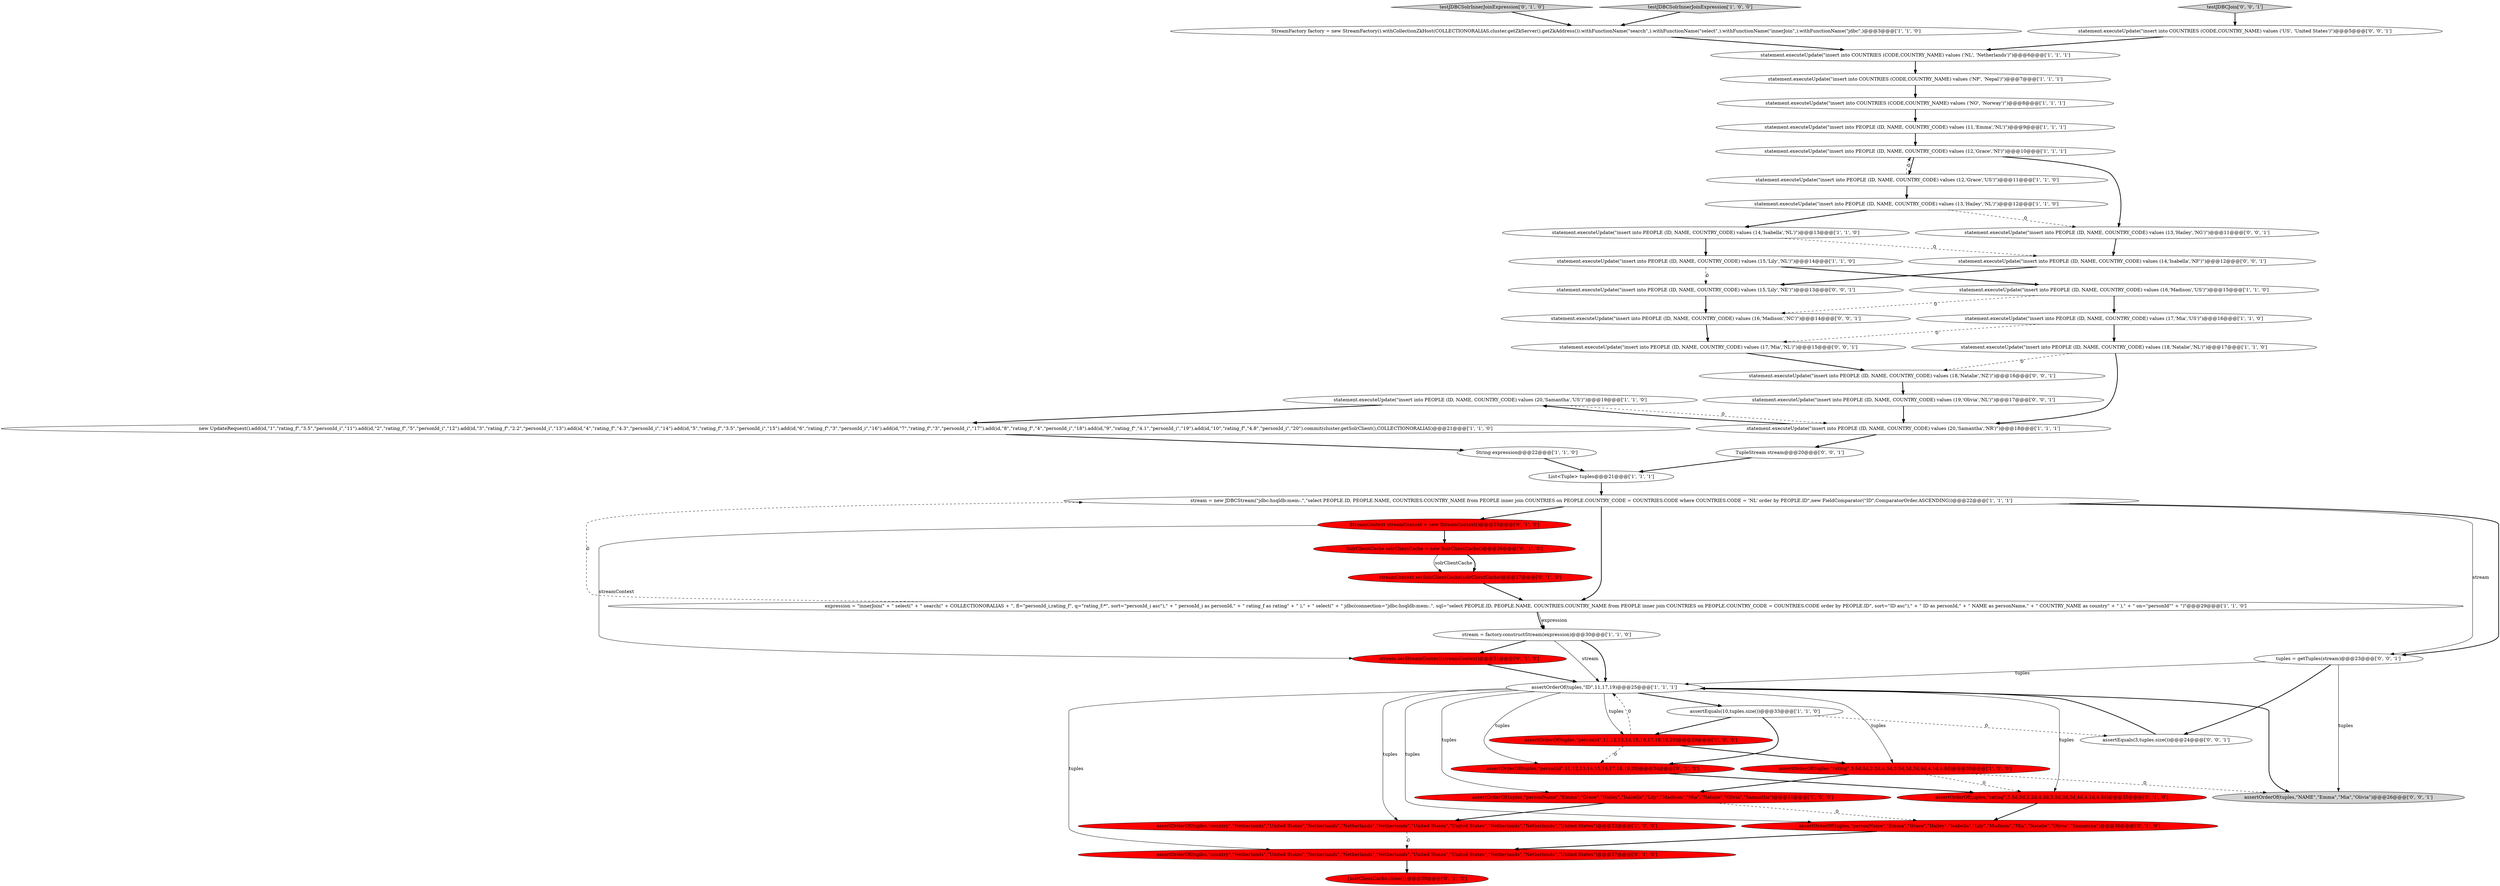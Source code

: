 digraph {
31 [style = filled, label = "assertOrderOf(tuples,\"rating\",3.5d,5d,2.2d,4.3d,3.5d,3d,3d,4d,4.1d,4.8d)@@@35@@@['0', '1', '0']", fillcolor = red, shape = ellipse image = "AAA1AAABBB2BBB"];
43 [style = filled, label = "statement.executeUpdate(\"insert into PEOPLE (ID, NAME, COUNTRY_CODE) values (18,'Natalie','NZ')\")@@@16@@@['0', '0', '1']", fillcolor = white, shape = ellipse image = "AAA0AAABBB3BBB"];
12 [style = filled, label = "statement.executeUpdate(\"insert into PEOPLE (ID, NAME, COUNTRY_CODE) values (14,'Isabella','NL')\")@@@13@@@['1', '1', '0']", fillcolor = white, shape = ellipse image = "AAA0AAABBB1BBB"];
36 [style = filled, label = "assertOrderOf(tuples,\"personName\",\"Emma\",\"Grace\",\"Hailey\",\"Isabella\",\"Lily\",\"Madison\",\"Mia\",\"Natalie\",\"Olivia\",\"Samantha\")@@@36@@@['0', '1', '0']", fillcolor = red, shape = ellipse image = "AAA1AAABBB2BBB"];
48 [style = filled, label = "assertEquals(3,tuples.size())@@@24@@@['0', '0', '1']", fillcolor = white, shape = ellipse image = "AAA0AAABBB3BBB"];
1 [style = filled, label = "expression = \"innerJoin(\" + \" select(\" + \" search(\" + COLLECTIONORALIAS + \", fl=\"personId_i,rating_f\", q=\"rating_f:*\", sort=\"personId_i asc\"),\" + \" personId_i as personId,\" + \" rating_f as rating\" + \" ),\" + \" select(\" + \" jdbc(connection=\"jdbc:hsqldb:mem:.\", sql=\"select PEOPLE.ID, PEOPLE.NAME, COUNTRIES.COUNTRY_NAME from PEOPLE inner join COUNTRIES on PEOPLE.COUNTRY_CODE = COUNTRIES.CODE order by PEOPLE.ID\", sort=\"ID asc\"),\" + \" ID as personId,\" + \" NAME as personName,\" + \" COUNTRY_NAME as country\" + \" ),\" + \" on=\"personId\"\" + \")\"@@@29@@@['1', '1', '0']", fillcolor = white, shape = ellipse image = "AAA0AAABBB1BBB"];
45 [style = filled, label = "testJDBCJoin['0', '0', '1']", fillcolor = lightgray, shape = diamond image = "AAA0AAABBB3BBB"];
8 [style = filled, label = "StreamFactory factory = new StreamFactory().withCollectionZkHost(COLLECTIONORALIAS,cluster.getZkServer().getZkAddress()).withFunctionName(\"search\",).withFunctionName(\"select\",).withFunctionName(\"innerJoin\",).withFunctionName(\"jdbc\",)@@@3@@@['1', '1', '0']", fillcolor = white, shape = ellipse image = "AAA0AAABBB1BBB"];
22 [style = filled, label = "statement.executeUpdate(\"insert into PEOPLE (ID, NAME, COUNTRY_CODE) values (17,'Mia','US')\")@@@16@@@['1', '1', '0']", fillcolor = white, shape = ellipse image = "AAA0AAABBB1BBB"];
4 [style = filled, label = "statement.executeUpdate(\"insert into PEOPLE (ID, NAME, COUNTRY_CODE) values (11,'Emma','NL')\")@@@9@@@['1', '1', '1']", fillcolor = white, shape = ellipse image = "AAA0AAABBB1BBB"];
39 [style = filled, label = "statement.executeUpdate(\"insert into PEOPLE (ID, NAME, COUNTRY_CODE) values (13,'Hailey','NG')\")@@@11@@@['0', '0', '1']", fillcolor = white, shape = ellipse image = "AAA0AAABBB3BBB"];
20 [style = filled, label = "assertOrderOf(tuples,\"country\",\"Netherlands\",\"United States\",\"Netherlands\",\"Netherlands\",\"Netherlands\",\"United States\",\"United States\",\"Netherlands\",\"Netherlands\",\"United States\")@@@32@@@['1', '0', '0']", fillcolor = red, shape = ellipse image = "AAA1AAABBB1BBB"];
16 [style = filled, label = "testJDBCSolrInnerJoinExpression['1', '0', '0']", fillcolor = lightgray, shape = diamond image = "AAA0AAABBB1BBB"];
29 [style = filled, label = "assertOrderOf(tuples,\"personId\",11,12,13,14,15,16,17,18,19,20)@@@34@@@['0', '1', '0']", fillcolor = red, shape = ellipse image = "AAA1AAABBB2BBB"];
35 [style = filled, label = "SolrClientCache solrClientCache = new SolrClientCache()@@@26@@@['0', '1', '0']", fillcolor = red, shape = ellipse image = "AAA1AAABBB2BBB"];
13 [style = filled, label = "String expression@@@22@@@['1', '1', '0']", fillcolor = white, shape = ellipse image = "AAA0AAABBB1BBB"];
27 [style = filled, label = "List<Tuple> tuples@@@21@@@['1', '1', '1']", fillcolor = white, shape = ellipse image = "AAA0AAABBB1BBB"];
33 [style = filled, label = "{solrClientCache.close()}@@@39@@@['0', '1', '0']", fillcolor = red, shape = ellipse image = "AAA1AAABBB2BBB"];
40 [style = filled, label = "statement.executeUpdate(\"insert into PEOPLE (ID, NAME, COUNTRY_CODE) values (14,'Isabella','NF')\")@@@12@@@['0', '0', '1']", fillcolor = white, shape = ellipse image = "AAA0AAABBB3BBB"];
42 [style = filled, label = "tuples = getTuples(stream)@@@23@@@['0', '0', '1']", fillcolor = white, shape = ellipse image = "AAA0AAABBB3BBB"];
41 [style = filled, label = "TupleStream stream@@@20@@@['0', '0', '1']", fillcolor = white, shape = ellipse image = "AAA0AAABBB3BBB"];
21 [style = filled, label = "new UpdateRequest().add(id,\"1\",\"rating_f\",\"3.5\",\"personId_i\",\"11\").add(id,\"2\",\"rating_f\",\"5\",\"personId_i\",\"12\").add(id,\"3\",\"rating_f\",\"2.2\",\"personId_i\",\"13\").add(id,\"4\",\"rating_f\",\"4.3\",\"personId_i\",\"14\").add(id,\"5\",\"rating_f\",\"3.5\",\"personId_i\",\"15\").add(id,\"6\",\"rating_f\",\"3\",\"personId_i\",\"16\").add(id,\"7\",\"rating_f\",\"3\",\"personId_i\",\"17\").add(id,\"8\",\"rating_f\",\"4\",\"personId_i\",\"18\").add(id,\"9\",\"rating_f\",\"4.1\",\"personId_i\",\"19\").add(id,\"10\",\"rating_f\",\"4.8\",\"personId_i\",\"20\").commit(cluster.getSolrClient(),COLLECTIONORALIAS)@@@21@@@['1', '1', '0']", fillcolor = white, shape = ellipse image = "AAA0AAABBB1BBB"];
30 [style = filled, label = "stream.setStreamContext(streamContext)@@@31@@@['0', '1', '0']", fillcolor = red, shape = ellipse image = "AAA1AAABBB2BBB"];
37 [style = filled, label = "assertOrderOf(tuples,\"country\",\"Netherlands\",\"United States\",\"Netherlands\",\"Netherlands\",\"Netherlands\",\"United States\",\"United States\",\"Netherlands\",\"Netherlands\",\"United States\")@@@37@@@['0', '1', '0']", fillcolor = red, shape = ellipse image = "AAA1AAABBB2BBB"];
28 [style = filled, label = "streamContext.setSolrClientCache(solrClientCache)@@@27@@@['0', '1', '0']", fillcolor = red, shape = ellipse image = "AAA1AAABBB2BBB"];
44 [style = filled, label = "statement.executeUpdate(\"insert into PEOPLE (ID, NAME, COUNTRY_CODE) values (19,'Olivia','NL')\")@@@17@@@['0', '0', '1']", fillcolor = white, shape = ellipse image = "AAA0AAABBB3BBB"];
46 [style = filled, label = "statement.executeUpdate(\"insert into COUNTRIES (CODE,COUNTRY_NAME) values ('US', 'United States')\")@@@5@@@['0', '0', '1']", fillcolor = white, shape = ellipse image = "AAA0AAABBB3BBB"];
25 [style = filled, label = "assertOrderOf(tuples,\"ID\",11,17,19)@@@25@@@['1', '1', '1']", fillcolor = white, shape = ellipse image = "AAA0AAABBB1BBB"];
0 [style = filled, label = "statement.executeUpdate(\"insert into PEOPLE (ID, NAME, COUNTRY_CODE) values (20,'Samantha','NR')\")@@@18@@@['1', '1', '1']", fillcolor = white, shape = ellipse image = "AAA0AAABBB1BBB"];
18 [style = filled, label = "statement.executeUpdate(\"insert into PEOPLE (ID, NAME, COUNTRY_CODE) values (13,'Hailey','NL')\")@@@12@@@['1', '1', '0']", fillcolor = white, shape = ellipse image = "AAA0AAABBB1BBB"];
19 [style = filled, label = "statement.executeUpdate(\"insert into COUNTRIES (CODE,COUNTRY_NAME) values ('NP', 'Nepal')\")@@@7@@@['1', '1', '1']", fillcolor = white, shape = ellipse image = "AAA0AAABBB1BBB"];
34 [style = filled, label = "StreamContext streamContext = new StreamContext()@@@25@@@['0', '1', '0']", fillcolor = red, shape = ellipse image = "AAA1AAABBB2BBB"];
49 [style = filled, label = "statement.executeUpdate(\"insert into PEOPLE (ID, NAME, COUNTRY_CODE) values (16,'Madison','NC')\")@@@14@@@['0', '0', '1']", fillcolor = white, shape = ellipse image = "AAA0AAABBB3BBB"];
9 [style = filled, label = "statement.executeUpdate(\"insert into PEOPLE (ID, NAME, COUNTRY_CODE) values (20,'Samantha','US')\")@@@19@@@['1', '1', '0']", fillcolor = white, shape = ellipse image = "AAA0AAABBB1BBB"];
14 [style = filled, label = "stream = new JDBCStream(\"jdbc:hsqldb:mem:.\",\"select PEOPLE.ID, PEOPLE.NAME, COUNTRIES.COUNTRY_NAME from PEOPLE inner join COUNTRIES on PEOPLE.COUNTRY_CODE = COUNTRIES.CODE where COUNTRIES.CODE = 'NL' order by PEOPLE.ID\",new FieldComparator(\"ID\",ComparatorOrder.ASCENDING))@@@22@@@['1', '1', '1']", fillcolor = white, shape = ellipse image = "AAA0AAABBB1BBB"];
2 [style = filled, label = "statement.executeUpdate(\"insert into PEOPLE (ID, NAME, COUNTRY_CODE) values (15,'Lily','NL')\")@@@14@@@['1', '1', '0']", fillcolor = white, shape = ellipse image = "AAA0AAABBB1BBB"];
7 [style = filled, label = "statement.executeUpdate(\"insert into PEOPLE (ID, NAME, COUNTRY_CODE) values (12,'Grace','US')\")@@@11@@@['1', '1', '0']", fillcolor = white, shape = ellipse image = "AAA0AAABBB1BBB"];
5 [style = filled, label = "assertEquals(10,tuples.size())@@@33@@@['1', '1', '0']", fillcolor = white, shape = ellipse image = "AAA0AAABBB1BBB"];
6 [style = filled, label = "statement.executeUpdate(\"insert into PEOPLE (ID, NAME, COUNTRY_CODE) values (16,'Madison','US')\")@@@15@@@['1', '1', '0']", fillcolor = white, shape = ellipse image = "AAA0AAABBB1BBB"];
3 [style = filled, label = "stream = factory.constructStream(expression)@@@30@@@['1', '1', '0']", fillcolor = white, shape = ellipse image = "AAA0AAABBB1BBB"];
26 [style = filled, label = "statement.executeUpdate(\"insert into COUNTRIES (CODE,COUNTRY_NAME) values ('NL', 'Netherlands')\")@@@6@@@['1', '1', '1']", fillcolor = white, shape = ellipse image = "AAA0AAABBB1BBB"];
32 [style = filled, label = "testJDBCSolrInnerJoinExpression['0', '1', '0']", fillcolor = lightgray, shape = diamond image = "AAA0AAABBB2BBB"];
11 [style = filled, label = "assertOrderOf(tuples,\"personName\",\"Emma\",\"Grace\",\"Hailey\",\"Isabella\",\"Lily\",\"Madison\",\"Mia\",\"Natalie\",\"Olivia\",\"Samantha\")@@@31@@@['1', '0', '0']", fillcolor = red, shape = ellipse image = "AAA1AAABBB1BBB"];
23 [style = filled, label = "assertOrderOf(tuples,\"rating\",3.5d,5d,2.2d,4.3d,3.5d,3d,3d,4d,4.1d,4.8d)@@@30@@@['1', '0', '0']", fillcolor = red, shape = ellipse image = "AAA1AAABBB1BBB"];
47 [style = filled, label = "statement.executeUpdate(\"insert into PEOPLE (ID, NAME, COUNTRY_CODE) values (15,'Lily','NE')\")@@@13@@@['0', '0', '1']", fillcolor = white, shape = ellipse image = "AAA0AAABBB3BBB"];
50 [style = filled, label = "assertOrderOf(tuples,\"NAME\",\"Emma\",\"Mia\",\"Olivia\")@@@26@@@['0', '0', '1']", fillcolor = lightgray, shape = ellipse image = "AAA0AAABBB3BBB"];
10 [style = filled, label = "assertOrderOf(tuples,\"personId\",11,12,13,14,15,16,17,18,19,20)@@@29@@@['1', '0', '0']", fillcolor = red, shape = ellipse image = "AAA1AAABBB1BBB"];
24 [style = filled, label = "statement.executeUpdate(\"insert into COUNTRIES (CODE,COUNTRY_NAME) values ('NO', 'Norway')\")@@@8@@@['1', '1', '1']", fillcolor = white, shape = ellipse image = "AAA0AAABBB1BBB"];
17 [style = filled, label = "statement.executeUpdate(\"insert into PEOPLE (ID, NAME, COUNTRY_CODE) values (12,'Grace','NI')\")@@@10@@@['1', '1', '1']", fillcolor = white, shape = ellipse image = "AAA0AAABBB1BBB"];
15 [style = filled, label = "statement.executeUpdate(\"insert into PEOPLE (ID, NAME, COUNTRY_CODE) values (18,'Natalie','NL')\")@@@17@@@['1', '1', '0']", fillcolor = white, shape = ellipse image = "AAA0AAABBB1BBB"];
38 [style = filled, label = "statement.executeUpdate(\"insert into PEOPLE (ID, NAME, COUNTRY_CODE) values (17,'Mia','NL')\")@@@15@@@['0', '0', '1']", fillcolor = white, shape = ellipse image = "AAA0AAABBB3BBB"];
22->15 [style = bold, label=""];
6->22 [style = bold, label=""];
2->6 [style = bold, label=""];
25->11 [style = solid, label="tuples"];
2->47 [style = dashed, label="0"];
42->48 [style = bold, label=""];
20->37 [style = dashed, label="0"];
19->24 [style = bold, label=""];
47->49 [style = bold, label=""];
18->39 [style = dashed, label="0"];
12->2 [style = bold, label=""];
15->0 [style = bold, label=""];
40->47 [style = bold, label=""];
9->21 [style = bold, label=""];
22->38 [style = dashed, label="0"];
23->50 [style = dashed, label="0"];
37->33 [style = bold, label=""];
3->30 [style = bold, label=""];
43->44 [style = bold, label=""];
25->37 [style = solid, label="tuples"];
25->23 [style = solid, label="tuples"];
21->13 [style = bold, label=""];
5->29 [style = bold, label=""];
5->10 [style = bold, label=""];
25->10 [style = solid, label="tuples"];
14->42 [style = solid, label="stream"];
1->14 [style = dashed, label="0"];
7->17 [style = dashed, label="0"];
23->31 [style = dashed, label="0"];
42->25 [style = solid, label="tuples"];
18->12 [style = bold, label=""];
49->38 [style = bold, label=""];
10->29 [style = dashed, label="0"];
11->36 [style = dashed, label="0"];
3->25 [style = solid, label="stream"];
6->49 [style = dashed, label="0"];
35->28 [style = bold, label=""];
17->39 [style = bold, label=""];
9->0 [style = dashed, label="0"];
36->37 [style = bold, label=""];
34->35 [style = bold, label=""];
45->46 [style = bold, label=""];
25->20 [style = solid, label="tuples"];
41->27 [style = bold, label=""];
4->17 [style = bold, label=""];
27->14 [style = bold, label=""];
16->8 [style = bold, label=""];
14->42 [style = bold, label=""];
1->3 [style = bold, label=""];
15->43 [style = dashed, label="0"];
31->36 [style = bold, label=""];
1->3 [style = solid, label="expression"];
25->29 [style = solid, label="tuples"];
26->19 [style = bold, label=""];
0->41 [style = bold, label=""];
32->8 [style = bold, label=""];
13->27 [style = bold, label=""];
42->50 [style = solid, label="tuples"];
10->23 [style = bold, label=""];
39->40 [style = bold, label=""];
35->28 [style = solid, label="solrClientCache"];
7->18 [style = bold, label=""];
25->5 [style = bold, label=""];
23->11 [style = bold, label=""];
10->25 [style = dashed, label="0"];
38->43 [style = bold, label=""];
11->20 [style = bold, label=""];
0->9 [style = bold, label=""];
25->36 [style = solid, label="tuples"];
3->25 [style = bold, label=""];
29->31 [style = bold, label=""];
30->25 [style = bold, label=""];
14->34 [style = bold, label=""];
28->1 [style = bold, label=""];
14->1 [style = bold, label=""];
17->7 [style = bold, label=""];
34->30 [style = solid, label="streamContext"];
24->4 [style = bold, label=""];
46->26 [style = bold, label=""];
5->48 [style = dashed, label="0"];
12->40 [style = dashed, label="0"];
25->31 [style = solid, label="tuples"];
48->25 [style = bold, label=""];
25->50 [style = bold, label=""];
44->0 [style = bold, label=""];
8->26 [style = bold, label=""];
}
